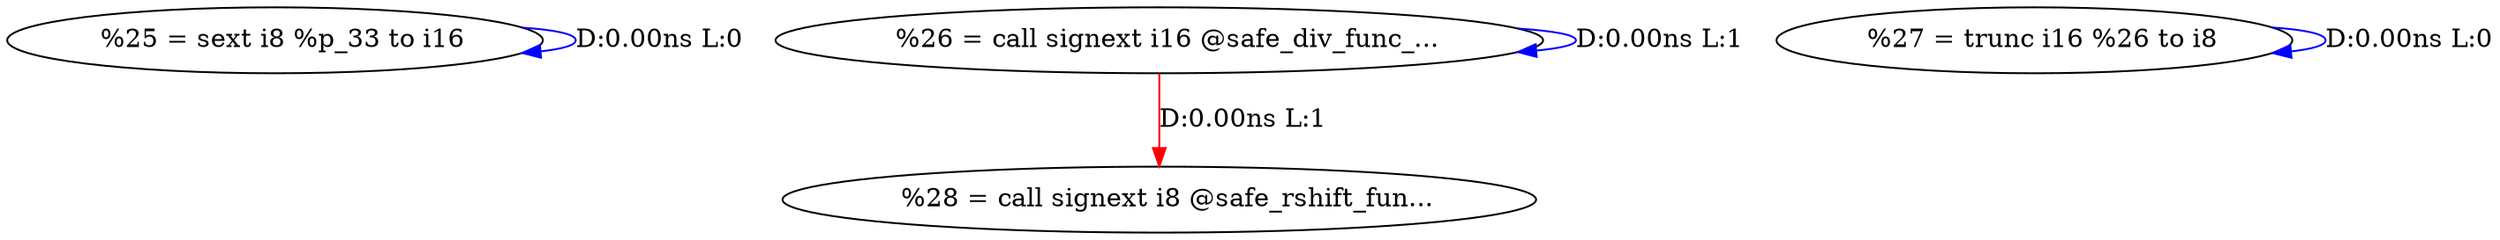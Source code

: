 digraph {
Node0x3398c00[label="  %25 = sext i8 %p_33 to i16"];
Node0x3398c00 -> Node0x3398c00[label="D:0.00ns L:0",color=blue];
Node0x3398ce0[label="  %26 = call signext i16 @safe_div_func_..."];
Node0x3398ce0 -> Node0x3398ce0[label="D:0.00ns L:1",color=blue];
Node0x3398ea0[label="  %28 = call signext i8 @safe_rshift_fun..."];
Node0x3398ce0 -> Node0x3398ea0[label="D:0.00ns L:1",color=red];
Node0x3398dc0[label="  %27 = trunc i16 %26 to i8"];
Node0x3398dc0 -> Node0x3398dc0[label="D:0.00ns L:0",color=blue];
}

